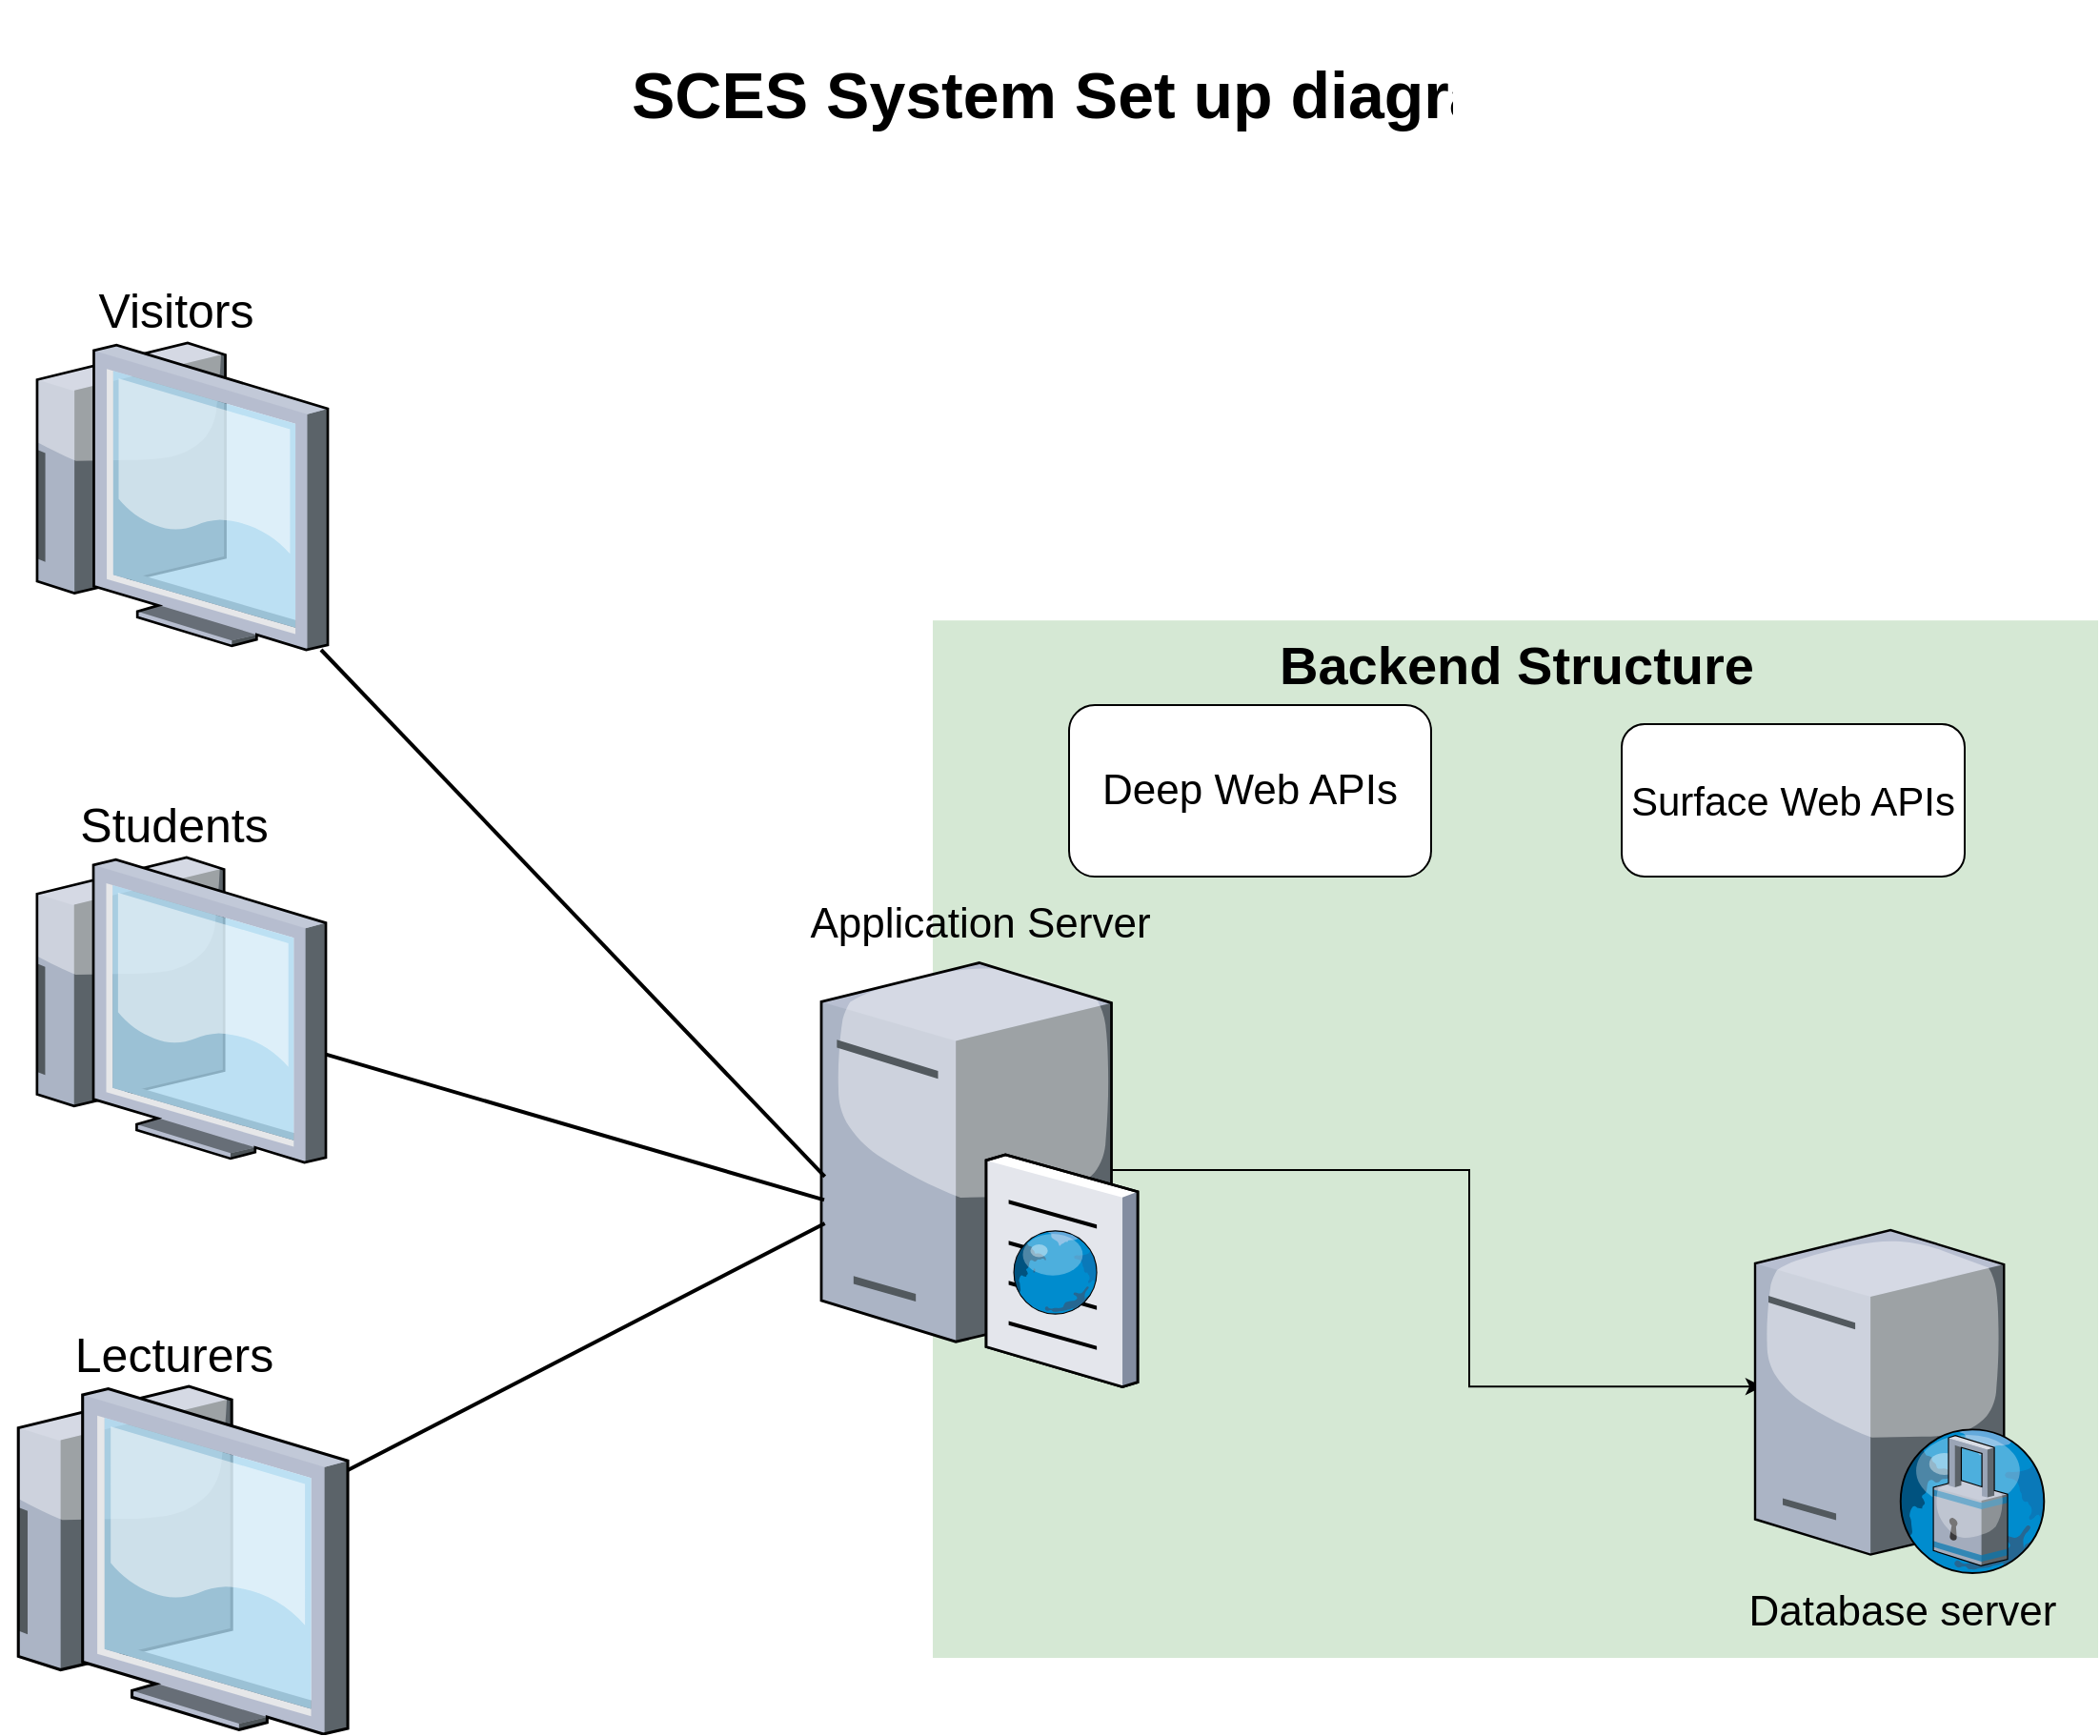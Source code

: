 <mxfile version="16.1.2" type="github"><diagram name="Page-1" id="e3a06f82-3646-2815-327d-82caf3d4e204"><mxGraphModel dx="868" dy="488" grid="1" gridSize="10" guides="1" tooltips="1" connect="1" arrows="1" fold="1" page="1" pageScale="1.5" pageWidth="1169" pageHeight="826" background="none" math="0" shadow="0"><root><mxCell id="0" style=";html=1;"/><mxCell id="1" style=";html=1;" parent="0"/><mxCell id="6a7d8f32e03d9370-60" value="&lt;b&gt;&lt;font style=&quot;font-size: 28px&quot;&gt;Backend Structure&lt;/font&gt;&lt;/b&gt;" style="whiteSpace=wrap;html=1;fillColor=#d5e8d4;fontSize=14;strokeColor=none;verticalAlign=top;" parent="1" vertex="1"><mxGeometry x="849.5" y="355.59" width="611.5" height="544.41" as="geometry"/></mxCell><mxCell id="GqYt_yee1KtFsBoNoQVH-2" style="edgeStyle=orthogonalEdgeStyle;rounded=0;orthogonalLoop=1;jettySize=auto;html=1;entryX=0.026;entryY=0.456;entryDx=0;entryDy=0;entryPerimeter=0;exitX=0.888;exitY=0.541;exitDx=0;exitDy=0;exitPerimeter=0;" parent="1" source="6a7d8f32e03d9370-15" target="6a7d8f32e03d9370-25" edge="1"><mxGeometry relative="1" as="geometry"><Array as="points"><mxPoint x="938" y="644"/><mxPoint x="1131" y="644"/><mxPoint x="1131" y="758"/></Array></mxGeometry></mxCell><mxCell id="6a7d8f32e03d9370-15" value="&lt;font style=&quot;font-size: 22px&quot;&gt;Application Server&lt;/font&gt;" style="verticalLabelPosition=top;aspect=fixed;html=1;verticalAlign=bottom;strokeColor=none;shape=mxgraph.citrix.cache_server;fillColor=#66B2FF;gradientColor=#0066CC;fontSize=14;labelPosition=center;align=center;" parent="1" vertex="1"><mxGeometry x="791" y="530" width="165.67" height="227.5" as="geometry"/></mxCell><mxCell id="6a7d8f32e03d9370-25" value="&lt;font style=&quot;font-size: 22px&quot;&gt;Database server&lt;/font&gt;" style="verticalLabelPosition=bottom;aspect=fixed;html=1;verticalAlign=top;strokeColor=none;shape=mxgraph.citrix.proxy_server;fillColor=#66B2FF;gradientColor=#0066CC;fontSize=14;" parent="1" vertex="1"><mxGeometry x="1281" y="675.5" width="153" height="180" as="geometry"/></mxCell><mxCell id="6a7d8f32e03d9370-53" style="edgeStyle=none;rounded=0;html=1;startSize=10;endSize=10;jettySize=auto;orthogonalLoop=1;fontSize=14;endArrow=none;endFill=0;strokeWidth=2;exitX=0.011;exitY=0.516;exitDx=0;exitDy=0;exitPerimeter=0;" parent="1" source="6a7d8f32e03d9370-15" target="6a7d8f32e03d9370-29" edge="1"><mxGeometry relative="1" as="geometry"><mxPoint x="954.339" y="238" as="sourcePoint"/></mxGeometry></mxCell><mxCell id="6a7d8f32e03d9370-54" style="edgeStyle=none;rounded=0;html=1;startSize=10;endSize=10;jettySize=auto;orthogonalLoop=1;fontSize=14;endArrow=none;endFill=0;strokeWidth=2;exitX=0.009;exitY=0.57;exitDx=0;exitDy=0;exitPerimeter=0;" parent="1" source="6a7d8f32e03d9370-15" target="6a7d8f32e03d9370-28" edge="1"><mxGeometry relative="1" as="geometry"><mxPoint x="982.19" y="238" as="sourcePoint"/></mxGeometry></mxCell><mxCell id="6a7d8f32e03d9370-55" style="edgeStyle=none;rounded=0;html=1;startSize=10;endSize=10;jettySize=auto;orthogonalLoop=1;fontSize=14;endArrow=none;endFill=0;strokeWidth=2;exitX=0.011;exitY=0.624;exitDx=0;exitDy=0;exitPerimeter=0;" parent="1" source="6a7d8f32e03d9370-15" target="6a7d8f32e03d9370-27" edge="1"><mxGeometry relative="1" as="geometry"><mxPoint x="811" y="510" as="sourcePoint"/></mxGeometry></mxCell><mxCell id="6a7d8f32e03d9370-27" value="&lt;font style=&quot;font-size: 25px&quot;&gt;Lecturers&lt;/font&gt;" style="verticalLabelPosition=top;aspect=fixed;html=1;verticalAlign=bottom;strokeColor=none;shape=mxgraph.citrix.thin_client;fillColor=#66B2FF;gradientColor=#0066CC;fontSize=14;labelPosition=center;align=center;" parent="1" vertex="1"><mxGeometry x="360" y="757.5" width="182.5" height="182.5" as="geometry"/></mxCell><mxCell id="6a7d8f32e03d9370-28" value="&lt;font style=&quot;font-size: 25px&quot;&gt;Students&lt;/font&gt;" style="verticalLabelPosition=top;aspect=fixed;html=1;verticalAlign=bottom;strokeColor=none;shape=mxgraph.citrix.thin_client;fillColor=#66B2FF;gradientColor=#0066CC;fontSize=14;labelPosition=center;align=center;" parent="1" vertex="1"><mxGeometry x="371" y="480" width="160" height="160" as="geometry"/></mxCell><mxCell id="6a7d8f32e03d9370-29" value="&lt;font style=&quot;font-size: 25px&quot;&gt;Visitors&lt;/font&gt;" style="verticalLabelPosition=top;aspect=fixed;html=1;verticalAlign=bottom;strokeColor=none;shape=mxgraph.citrix.thin_client;fillColor=#66B2FF;gradientColor=#0066CC;fontSize=14;labelPosition=center;align=center;" parent="1" vertex="1"><mxGeometry x="371" y="210" width="161" height="161" as="geometry"/></mxCell><mxCell id="6a7d8f32e03d9370-62" value="&lt;font style=&quot;font-size: 34px&quot;&gt;SCES System Set up diagram&lt;/font&gt;" style="text;strokeColor=none;fillColor=none;html=1;fontSize=24;fontStyle=1;verticalAlign=middle;align=center;" parent="1" vertex="1"><mxGeometry x="499" y="30" width="861" height="100" as="geometry"/></mxCell><mxCell id="GqYt_yee1KtFsBoNoQVH-3" value="&lt;font style=&quot;font-size: 22px&quot;&gt;Deep Web APIs&lt;/font&gt;" style="rounded=1;whiteSpace=wrap;html=1;" parent="1" vertex="1"><mxGeometry x="921" y="400" width="190" height="90" as="geometry"/></mxCell><mxCell id="GqYt_yee1KtFsBoNoQVH-4" value="&lt;font style=&quot;font-size: 21px&quot;&gt;Surface Web APIs&lt;/font&gt;" style="rounded=1;whiteSpace=wrap;html=1;" parent="1" vertex="1"><mxGeometry x="1211" y="410" width="180" height="80" as="geometry"/></mxCell></root></mxGraphModel></diagram></mxfile>